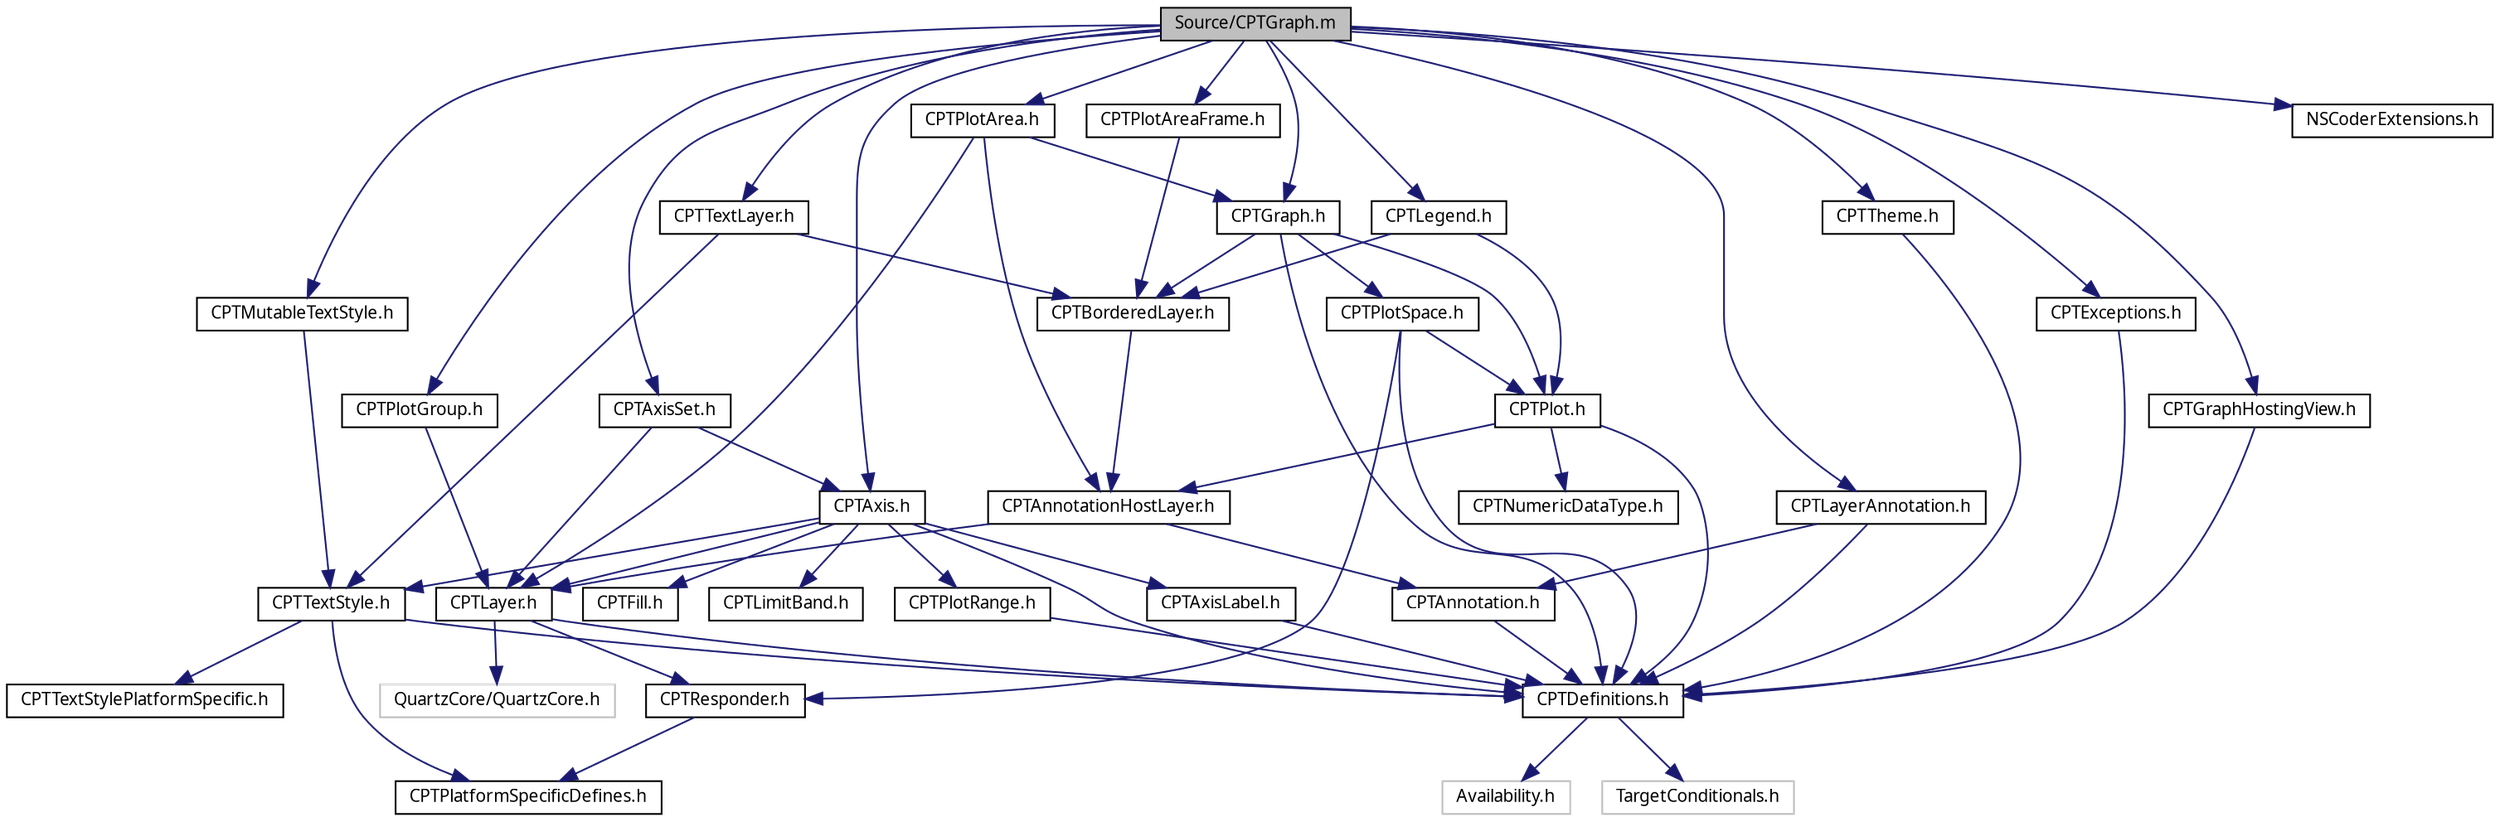 digraph "Source/CPTGraph.m"
{
 // LATEX_PDF_SIZE
  bgcolor="transparent";
  edge [fontname="Lucinda Grande",fontsize="10",labelfontname="Lucinda Grande",labelfontsize="10"];
  node [fontname="Lucinda Grande",fontsize="10",shape=record];
  Node1 [label="Source/CPTGraph.m",height=0.2,width=0.4,color="black", fillcolor="grey75", style="filled", fontcolor="black",tooltip=" "];
  Node1 -> Node2 [color="midnightblue",fontsize="10",style="solid",fontname="Lucinda Grande"];
  Node2 [label="CPTGraph.h",height=0.2,width=0.4,color="black",URL="$_c_p_t_graph_8h.html",tooltip=" "];
  Node2 -> Node3 [color="midnightblue",fontsize="10",style="solid",fontname="Lucinda Grande"];
  Node3 [label="CPTBorderedLayer.h",height=0.2,width=0.4,color="black",URL="$_c_p_t_bordered_layer_8h.html",tooltip=" "];
  Node3 -> Node4 [color="midnightblue",fontsize="10",style="solid",fontname="Lucinda Grande"];
  Node4 [label="CPTAnnotationHostLayer.h",height=0.2,width=0.4,color="black",URL="$_c_p_t_annotation_host_layer_8h.html",tooltip=" "];
  Node4 -> Node5 [color="midnightblue",fontsize="10",style="solid",fontname="Lucinda Grande"];
  Node5 [label="CPTLayer.h",height=0.2,width=0.4,color="black",URL="$_c_p_t_layer_8h.html",tooltip=" "];
  Node5 -> Node6 [color="midnightblue",fontsize="10",style="solid",fontname="Lucinda Grande"];
  Node6 [label="CPTResponder.h",height=0.2,width=0.4,color="black",URL="$_c_p_t_responder_8h.html",tooltip=" "];
  Node6 -> Node7 [color="midnightblue",fontsize="10",style="solid",fontname="Lucinda Grande"];
  Node7 [label="CPTPlatformSpecificDefines.h",height=0.2,width=0.4,color="black",URL="$_c_p_t_platform_specific_defines_8h.html",tooltip=" "];
  Node5 -> Node8 [color="midnightblue",fontsize="10",style="solid",fontname="Lucinda Grande"];
  Node8 [label="QuartzCore/QuartzCore.h",height=0.2,width=0.4,color="grey75",tooltip=" "];
  Node5 -> Node9 [color="midnightblue",fontsize="10",style="solid",fontname="Lucinda Grande"];
  Node9 [label="CPTDefinitions.h",height=0.2,width=0.4,color="black",URL="$_c_p_t_definitions_8h.html",tooltip=" "];
  Node9 -> Node10 [color="midnightblue",fontsize="10",style="solid",fontname="Lucinda Grande"];
  Node10 [label="TargetConditionals.h",height=0.2,width=0.4,color="grey75",tooltip=" "];
  Node9 -> Node11 [color="midnightblue",fontsize="10",style="solid",fontname="Lucinda Grande"];
  Node11 [label="Availability.h",height=0.2,width=0.4,color="grey75",tooltip=" "];
  Node4 -> Node12 [color="midnightblue",fontsize="10",style="solid",fontname="Lucinda Grande"];
  Node12 [label="CPTAnnotation.h",height=0.2,width=0.4,color="black",URL="$_c_p_t_annotation_8h.html",tooltip=" "];
  Node12 -> Node9 [color="midnightblue",fontsize="10",style="solid",fontname="Lucinda Grande"];
  Node2 -> Node9 [color="midnightblue",fontsize="10",style="solid",fontname="Lucinda Grande"];
  Node2 -> Node13 [color="midnightblue",fontsize="10",style="solid",fontname="Lucinda Grande"];
  Node13 [label="CPTPlot.h",height=0.2,width=0.4,color="black",URL="$_c_p_t_plot_8h.html",tooltip=" "];
  Node13 -> Node9 [color="midnightblue",fontsize="10",style="solid",fontname="Lucinda Grande"];
  Node13 -> Node14 [color="midnightblue",fontsize="10",style="solid",fontname="Lucinda Grande"];
  Node14 [label="CPTNumericDataType.h",height=0.2,width=0.4,color="black",URL="$_c_p_t_numeric_data_type_8h.html",tooltip=" "];
  Node13 -> Node4 [color="midnightblue",fontsize="10",style="solid",fontname="Lucinda Grande"];
  Node2 -> Node15 [color="midnightblue",fontsize="10",style="solid",fontname="Lucinda Grande"];
  Node15 [label="CPTPlotSpace.h",height=0.2,width=0.4,color="black",URL="$_c_p_t_plot_space_8h.html",tooltip=" "];
  Node15 -> Node13 [color="midnightblue",fontsize="10",style="solid",fontname="Lucinda Grande"];
  Node15 -> Node6 [color="midnightblue",fontsize="10",style="solid",fontname="Lucinda Grande"];
  Node15 -> Node9 [color="midnightblue",fontsize="10",style="solid",fontname="Lucinda Grande"];
  Node1 -> Node16 [color="midnightblue",fontsize="10",style="solid",fontname="Lucinda Grande"];
  Node16 [label="CPTAxis.h",height=0.2,width=0.4,color="black",URL="$_c_p_t_axis_8h.html",tooltip=" "];
  Node16 -> Node17 [color="midnightblue",fontsize="10",style="solid",fontname="Lucinda Grande"];
  Node17 [label="CPTAxisLabel.h",height=0.2,width=0.4,color="black",URL="$_c_p_t_axis_label_8h.html",tooltip=" "];
  Node17 -> Node9 [color="midnightblue",fontsize="10",style="solid",fontname="Lucinda Grande"];
  Node16 -> Node9 [color="midnightblue",fontsize="10",style="solid",fontname="Lucinda Grande"];
  Node16 -> Node18 [color="midnightblue",fontsize="10",style="solid",fontname="Lucinda Grande"];
  Node18 [label="CPTFill.h",height=0.2,width=0.4,color="black",URL="$_c_p_t_fill_8h.html",tooltip=" "];
  Node16 -> Node5 [color="midnightblue",fontsize="10",style="solid",fontname="Lucinda Grande"];
  Node16 -> Node19 [color="midnightblue",fontsize="10",style="solid",fontname="Lucinda Grande"];
  Node19 [label="CPTLimitBand.h",height=0.2,width=0.4,color="black",URL="$_c_p_t_limit_band_8h.html",tooltip=" "];
  Node16 -> Node20 [color="midnightblue",fontsize="10",style="solid",fontname="Lucinda Grande"];
  Node20 [label="CPTPlotRange.h",height=0.2,width=0.4,color="black",URL="$_c_p_t_plot_range_8h.html",tooltip=" "];
  Node20 -> Node9 [color="midnightblue",fontsize="10",style="solid",fontname="Lucinda Grande"];
  Node16 -> Node21 [color="midnightblue",fontsize="10",style="solid",fontname="Lucinda Grande"];
  Node21 [label="CPTTextStyle.h",height=0.2,width=0.4,color="black",URL="$_c_p_t_text_style_8h.html",tooltip=" "];
  Node21 -> Node7 [color="midnightblue",fontsize="10",style="solid",fontname="Lucinda Grande"];
  Node21 -> Node22 [color="midnightblue",fontsize="10",style="solid",fontname="Lucinda Grande"];
  Node22 [label="CPTTextStylePlatformSpecific.h",height=0.2,width=0.4,color="black",URL="$_c_p_t_text_style_platform_specific_8h.html",tooltip=" "];
  Node21 -> Node9 [color="midnightblue",fontsize="10",style="solid",fontname="Lucinda Grande"];
  Node1 -> Node23 [color="midnightblue",fontsize="10",style="solid",fontname="Lucinda Grande"];
  Node23 [label="CPTAxisSet.h",height=0.2,width=0.4,color="black",URL="$_c_p_t_axis_set_8h.html",tooltip=" "];
  Node23 -> Node5 [color="midnightblue",fontsize="10",style="solid",fontname="Lucinda Grande"];
  Node23 -> Node16 [color="midnightblue",fontsize="10",style="solid",fontname="Lucinda Grande"];
  Node1 -> Node24 [color="midnightblue",fontsize="10",style="solid",fontname="Lucinda Grande"];
  Node24 [label="CPTExceptions.h",height=0.2,width=0.4,color="black",URL="$_c_p_t_exceptions_8h.html",tooltip=" "];
  Node24 -> Node9 [color="midnightblue",fontsize="10",style="solid",fontname="Lucinda Grande"];
  Node1 -> Node25 [color="midnightblue",fontsize="10",style="solid",fontname="Lucinda Grande"];
  Node25 [label="CPTGraphHostingView.h",height=0.2,width=0.4,color="black",URL="$_c_p_t_graph_hosting_view_8h.html",tooltip=" "];
  Node25 -> Node9 [color="midnightblue",fontsize="10",style="solid",fontname="Lucinda Grande"];
  Node1 -> Node26 [color="midnightblue",fontsize="10",style="solid",fontname="Lucinda Grande"];
  Node26 [label="CPTLayerAnnotation.h",height=0.2,width=0.4,color="black",URL="$_c_p_t_layer_annotation_8h.html",tooltip=" "];
  Node26 -> Node9 [color="midnightblue",fontsize="10",style="solid",fontname="Lucinda Grande"];
  Node26 -> Node12 [color="midnightblue",fontsize="10",style="solid",fontname="Lucinda Grande"];
  Node1 -> Node27 [color="midnightblue",fontsize="10",style="solid",fontname="Lucinda Grande"];
  Node27 [label="CPTLegend.h",height=0.2,width=0.4,color="black",URL="$_c_p_t_legend_8h.html",tooltip=" "];
  Node27 -> Node13 [color="midnightblue",fontsize="10",style="solid",fontname="Lucinda Grande"];
  Node27 -> Node3 [color="midnightblue",fontsize="10",style="solid",fontname="Lucinda Grande"];
  Node1 -> Node28 [color="midnightblue",fontsize="10",style="solid",fontname="Lucinda Grande"];
  Node28 [label="CPTMutableTextStyle.h",height=0.2,width=0.4,color="black",URL="$_c_p_t_mutable_text_style_8h.html",tooltip=" "];
  Node28 -> Node21 [color="midnightblue",fontsize="10",style="solid",fontname="Lucinda Grande"];
  Node1 -> Node29 [color="midnightblue",fontsize="10",style="solid",fontname="Lucinda Grande"];
  Node29 [label="CPTPlotArea.h",height=0.2,width=0.4,color="black",URL="$_c_p_t_plot_area_8h.html",tooltip=" "];
  Node29 -> Node2 [color="midnightblue",fontsize="10",style="solid",fontname="Lucinda Grande"];
  Node29 -> Node5 [color="midnightblue",fontsize="10",style="solid",fontname="Lucinda Grande"];
  Node29 -> Node4 [color="midnightblue",fontsize="10",style="solid",fontname="Lucinda Grande"];
  Node1 -> Node30 [color="midnightblue",fontsize="10",style="solid",fontname="Lucinda Grande"];
  Node30 [label="CPTPlotAreaFrame.h",height=0.2,width=0.4,color="black",URL="$_c_p_t_plot_area_frame_8h.html",tooltip=" "];
  Node30 -> Node3 [color="midnightblue",fontsize="10",style="solid",fontname="Lucinda Grande"];
  Node1 -> Node31 [color="midnightblue",fontsize="10",style="solid",fontname="Lucinda Grande"];
  Node31 [label="CPTPlotGroup.h",height=0.2,width=0.4,color="black",URL="$_c_p_t_plot_group_8h.html",tooltip=" "];
  Node31 -> Node5 [color="midnightblue",fontsize="10",style="solid",fontname="Lucinda Grande"];
  Node1 -> Node32 [color="midnightblue",fontsize="10",style="solid",fontname="Lucinda Grande"];
  Node32 [label="CPTTextLayer.h",height=0.2,width=0.4,color="black",URL="$_c_p_t_text_layer_8h.html",tooltip=" "];
  Node32 -> Node21 [color="midnightblue",fontsize="10",style="solid",fontname="Lucinda Grande"];
  Node32 -> Node3 [color="midnightblue",fontsize="10",style="solid",fontname="Lucinda Grande"];
  Node1 -> Node33 [color="midnightblue",fontsize="10",style="solid",fontname="Lucinda Grande"];
  Node33 [label="CPTTheme.h",height=0.2,width=0.4,color="black",URL="$_c_p_t_theme_8h.html",tooltip=" "];
  Node33 -> Node9 [color="midnightblue",fontsize="10",style="solid",fontname="Lucinda Grande"];
  Node1 -> Node34 [color="midnightblue",fontsize="10",style="solid",fontname="Lucinda Grande"];
  Node34 [label="NSCoderExtensions.h",height=0.2,width=0.4,color="black",URL="$_n_s_coder_extensions_8h.html",tooltip=" "];
}
